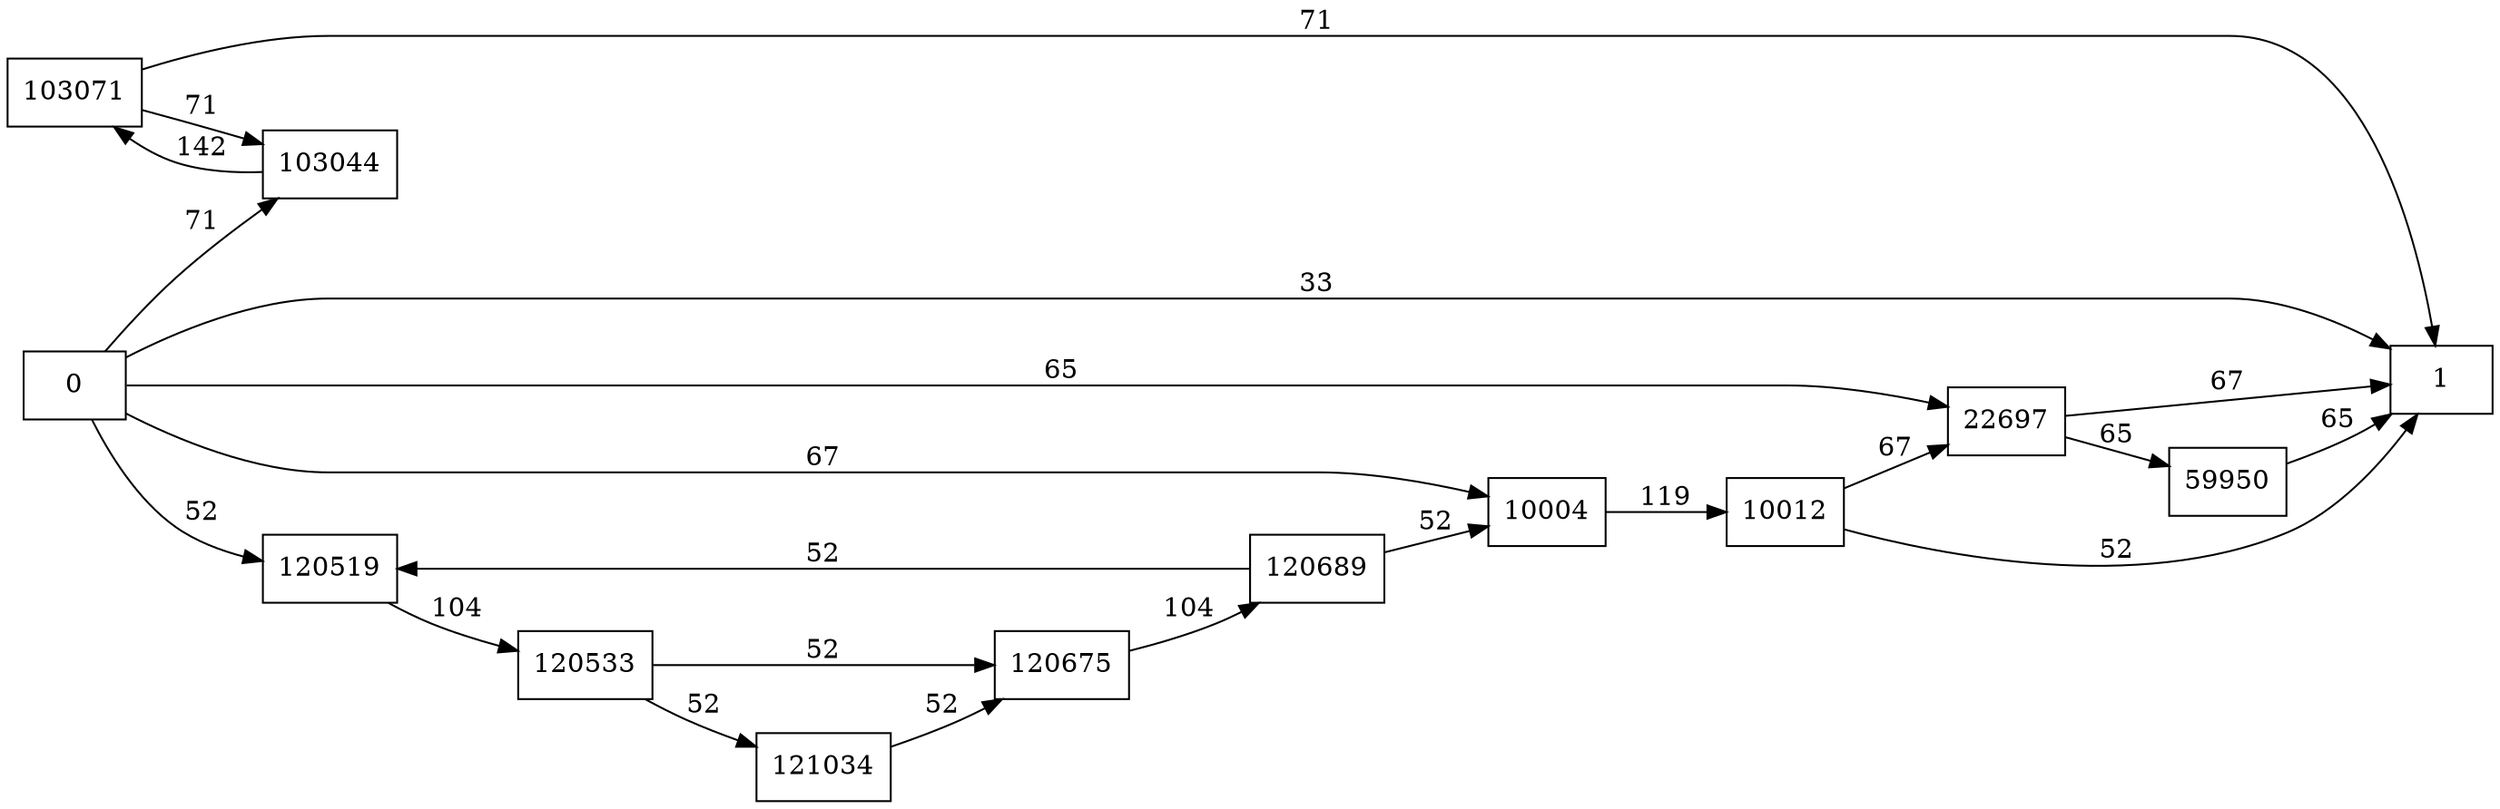 digraph {
	graph [rankdir=LR]
	node [shape=rectangle]
	10004 -> 10012 [label=119]
	10012 -> 22697 [label=67]
	10012 -> 1 [label=52]
	22697 -> 1 [label=67]
	22697 -> 59950 [label=65]
	59950 -> 1 [label=65]
	103044 -> 103071 [label=142]
	103071 -> 103044 [label=71]
	103071 -> 1 [label=71]
	120519 -> 120533 [label=104]
	120533 -> 120675 [label=52]
	120533 -> 121034 [label=52]
	120675 -> 120689 [label=104]
	120689 -> 120519 [label=52]
	120689 -> 10004 [label=52]
	121034 -> 120675 [label=52]
	0 -> 10004 [label=67]
	0 -> 22697 [label=65]
	0 -> 1 [label=33]
	0 -> 103044 [label=71]
	0 -> 120519 [label=52]
}
